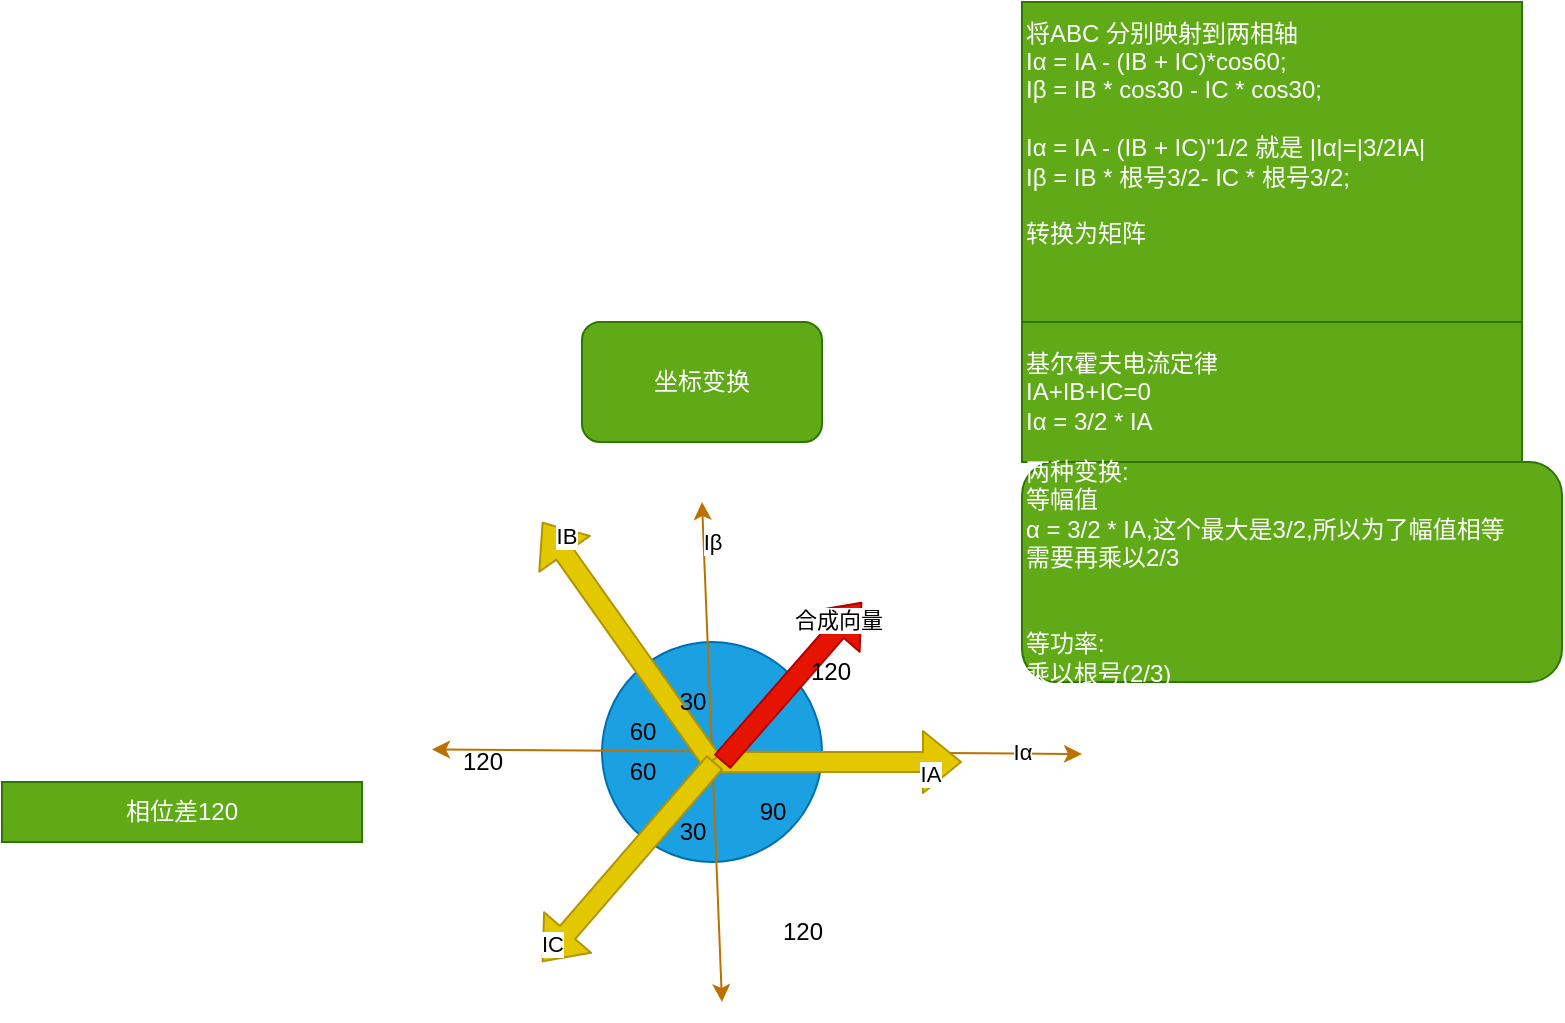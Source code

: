 <mxfile>
    <diagram id="qlJ_CE6AVmLfCX2bwy8E" name="第 1 页">
        <mxGraphModel dx="838" dy="664" grid="1" gridSize="10" guides="1" tooltips="1" connect="1" arrows="1" fold="1" page="1" pageScale="1" pageWidth="827" pageHeight="1169" math="0" shadow="0">
            <root>
                <mxCell id="0"/>
                <mxCell id="1" parent="0"/>
                <mxCell id="2" value="基尔霍夫电流定律&lt;br&gt;IA+IB+IC=0&lt;br&gt;Iα = 3/2 * IA" style="text;html=1;strokeColor=#2D7600;fillColor=#60a917;align=left;verticalAlign=middle;whiteSpace=wrap;rounded=0;fontColor=#ffffff;" parent="1" vertex="1">
                    <mxGeometry x="530" y="200" width="250" height="70" as="geometry"/>
                </mxCell>
                <mxCell id="8" value="相位差120" style="text;html=1;strokeColor=#2D7600;fillColor=#60a917;align=center;verticalAlign=middle;whiteSpace=wrap;rounded=0;fontColor=#ffffff;" parent="1" vertex="1">
                    <mxGeometry x="20" y="430" width="180" height="30" as="geometry"/>
                </mxCell>
                <mxCell id="9" value="&lt;div style=&quot;&quot;&gt;将ABC 分别映射到两相轴&lt;/div&gt;&lt;div style=&quot;&quot;&gt;&lt;span style=&quot;background-color: initial;&quot;&gt;Iα = IA - (IB + IC)*cos60;&lt;/span&gt;&lt;br&gt;&lt;/div&gt;&lt;div style=&quot;&quot;&gt;&lt;span style=&quot;&quot;&gt;Iβ = IB * cos30 - IC * cos30;&lt;/span&gt;&lt;/div&gt;&lt;div style=&quot;&quot;&gt;&lt;span style=&quot;&quot;&gt;&lt;br&gt;&lt;/span&gt;&lt;/div&gt;&lt;div style=&quot;&quot;&gt;&lt;div&gt;&lt;span style=&quot;background-color: initial;&quot;&gt;Iα = IA - (IB + IC)&quot;1/2 就是 |Iα|=|3/2IA|&lt;/span&gt;&lt;br&gt;&lt;/div&gt;&lt;div&gt;&lt;span style=&quot;&quot;&gt;Iβ = IB * 根号3/2- IC * 根号3/2;&lt;/span&gt;&lt;/div&gt;&lt;/div&gt;&lt;div style=&quot;&quot;&gt;&lt;br&gt;&lt;/div&gt;&lt;div style=&quot;&quot;&gt;&lt;span style=&quot;&quot;&gt;转换为矩阵&lt;/span&gt;&lt;/div&gt;&lt;div style=&quot;&quot;&gt;&lt;span style=&quot;&quot;&gt;&lt;br&gt;&lt;/span&gt;&lt;/div&gt;&lt;div style=&quot;&quot;&gt;&lt;br&gt;&lt;/div&gt;" style="text;html=1;strokeColor=#2D7600;fillColor=#60a917;align=left;verticalAlign=middle;whiteSpace=wrap;rounded=0;fontColor=#ffffff;" parent="1" vertex="1">
                    <mxGeometry x="530" y="40" width="250" height="160" as="geometry"/>
                </mxCell>
                <mxCell id="15" value="" style="ellipse;whiteSpace=wrap;html=1;aspect=fixed;fillColor=#1ba1e2;fontColor=#ffffff;strokeColor=#006EAF;" parent="1" vertex="1">
                    <mxGeometry x="320" y="360" width="110" height="110" as="geometry"/>
                </mxCell>
                <mxCell id="16" value="" style="endArrow=classic;startArrow=classic;html=1;fillColor=#f0a30a;strokeColor=#BD7000;" parent="1" edge="1">
                    <mxGeometry width="50" height="50" relative="1" as="geometry">
                        <mxPoint x="235" y="413.69" as="sourcePoint"/>
                        <mxPoint x="560" y="416" as="targetPoint"/>
                    </mxGeometry>
                </mxCell>
                <mxCell id="25" value="Iα" style="edgeLabel;html=1;align=center;verticalAlign=middle;resizable=0;points=[];" parent="16" vertex="1" connectable="0">
                    <mxGeometry x="0.96" y="3" relative="1" as="geometry">
                        <mxPoint x="-24" y="2" as="offset"/>
                    </mxGeometry>
                </mxCell>
                <mxCell id="17" value="" style="endArrow=classic;startArrow=classic;html=1;fillColor=#f0a30a;strokeColor=#BD7000;" parent="1" edge="1">
                    <mxGeometry width="50" height="50" relative="1" as="geometry">
                        <mxPoint x="370" y="290" as="sourcePoint"/>
                        <mxPoint x="380" y="540" as="targetPoint"/>
                    </mxGeometry>
                </mxCell>
                <mxCell id="26" value="Iβ" style="edgeLabel;html=1;align=center;verticalAlign=middle;resizable=0;points=[];" parent="17" vertex="1" connectable="0">
                    <mxGeometry x="-0.964" y="-2" relative="1" as="geometry">
                        <mxPoint x="7" y="15" as="offset"/>
                    </mxGeometry>
                </mxCell>
                <mxCell id="18" value="" style="shape=flexArrow;endArrow=classic;html=1;fillColor=#e3c800;strokeColor=#B09500;" parent="1" edge="1">
                    <mxGeometry width="50" height="50" relative="1" as="geometry">
                        <mxPoint x="370" y="420" as="sourcePoint"/>
                        <mxPoint x="500" y="420" as="targetPoint"/>
                    </mxGeometry>
                </mxCell>
                <mxCell id="22" value="IA" style="edgeLabel;html=1;align=center;verticalAlign=middle;resizable=0;points=[];" parent="18" vertex="1" connectable="0">
                    <mxGeometry x="0.757" y="-6" relative="1" as="geometry">
                        <mxPoint as="offset"/>
                    </mxGeometry>
                </mxCell>
                <mxCell id="19" value="" style="shape=flexArrow;endArrow=classic;html=1;fillColor=#e3c800;strokeColor=#B09500;" parent="1" edge="1">
                    <mxGeometry width="50" height="50" relative="1" as="geometry">
                        <mxPoint x="375" y="420" as="sourcePoint"/>
                        <mxPoint x="290" y="300" as="targetPoint"/>
                    </mxGeometry>
                </mxCell>
                <mxCell id="21" value="IB" style="edgeLabel;html=1;align=center;verticalAlign=middle;resizable=0;points=[];" parent="19" vertex="1" connectable="0">
                    <mxGeometry x="0.835" y="-6" relative="1" as="geometry">
                        <mxPoint as="offset"/>
                    </mxGeometry>
                </mxCell>
                <mxCell id="20" value="" style="shape=flexArrow;endArrow=classic;html=1;fillColor=#e3c800;strokeColor=#B09500;" parent="1" edge="1">
                    <mxGeometry width="50" height="50" relative="1" as="geometry">
                        <mxPoint x="376.5" y="420" as="sourcePoint"/>
                        <mxPoint x="290" y="520" as="targetPoint"/>
                    </mxGeometry>
                </mxCell>
                <mxCell id="23" value="IC" style="edgeLabel;html=1;align=center;verticalAlign=middle;resizable=0;points=[];" parent="20" vertex="1" connectable="0">
                    <mxGeometry x="0.845" y="-3" relative="1" as="geometry">
                        <mxPoint as="offset"/>
                    </mxGeometry>
                </mxCell>
                <mxCell id="27" value="" style="shape=flexArrow;endArrow=classic;html=1;fillColor=#e51400;strokeColor=#B20000;" parent="1" edge="1">
                    <mxGeometry width="50" height="50" relative="1" as="geometry">
                        <mxPoint x="380" y="420" as="sourcePoint"/>
                        <mxPoint x="450" y="340" as="targetPoint"/>
                    </mxGeometry>
                </mxCell>
                <mxCell id="29" value="合成向量" style="edgeLabel;html=1;align=center;verticalAlign=middle;resizable=0;points=[];" parent="27" vertex="1" connectable="0">
                    <mxGeometry x="0.719" y="3" relative="1" as="geometry">
                        <mxPoint as="offset"/>
                    </mxGeometry>
                </mxCell>
                <mxCell id="31" value="30" style="text;html=1;align=center;verticalAlign=middle;resizable=0;points=[];autosize=1;strokeColor=none;fillColor=none;" parent="1" vertex="1">
                    <mxGeometry x="345" y="375" width="40" height="30" as="geometry"/>
                </mxCell>
                <mxCell id="33" value="90" style="text;html=1;align=center;verticalAlign=middle;resizable=0;points=[];autosize=1;strokeColor=none;fillColor=none;" parent="1" vertex="1">
                    <mxGeometry x="385" y="430" width="40" height="30" as="geometry"/>
                </mxCell>
                <mxCell id="34" value="60" style="text;html=1;align=center;verticalAlign=middle;resizable=0;points=[];autosize=1;strokeColor=none;fillColor=none;" parent="1" vertex="1">
                    <mxGeometry x="320" y="390" width="40" height="30" as="geometry"/>
                </mxCell>
                <mxCell id="35" value="30" style="text;html=1;align=center;verticalAlign=middle;resizable=0;points=[];autosize=1;strokeColor=none;fillColor=none;" parent="1" vertex="1">
                    <mxGeometry x="345" y="440" width="40" height="30" as="geometry"/>
                </mxCell>
                <mxCell id="36" value="60" style="text;html=1;align=center;verticalAlign=middle;resizable=0;points=[];autosize=1;strokeColor=none;fillColor=none;" parent="1" vertex="1">
                    <mxGeometry x="320" y="410" width="40" height="30" as="geometry"/>
                </mxCell>
                <mxCell id="37" value="120" style="text;html=1;align=center;verticalAlign=middle;resizable=0;points=[];autosize=1;strokeColor=none;fillColor=none;" parent="1" vertex="1">
                    <mxGeometry x="400" y="490" width="40" height="30" as="geometry"/>
                </mxCell>
                <mxCell id="38" value="120" style="text;html=1;align=center;verticalAlign=middle;resizable=0;points=[];autosize=1;strokeColor=none;fillColor=none;" parent="1" vertex="1">
                    <mxGeometry x="240" y="405" width="40" height="30" as="geometry"/>
                </mxCell>
                <mxCell id="39" value="120" style="text;html=1;align=center;verticalAlign=middle;resizable=0;points=[];autosize=1;strokeColor=none;fillColor=none;" parent="1" vertex="1">
                    <mxGeometry x="414" y="360" width="40" height="30" as="geometry"/>
                </mxCell>
                <mxCell id="40" value="坐标变换" style="rounded=1;whiteSpace=wrap;html=1;fillColor=#60a917;fontColor=#ffffff;strokeColor=#2D7600;" parent="1" vertex="1">
                    <mxGeometry x="310" y="200" width="120" height="60" as="geometry"/>
                </mxCell>
                <mxCell id="41" value="两种变换:&lt;br&gt;等幅值&lt;br&gt;&lt;span style=&quot;&quot;&gt;α = 3/2 * IA,这个最大是3/2,所以为了幅值相等&lt;br&gt;&lt;div style=&quot;&quot;&gt;&lt;span style=&quot;background-color: initial;&quot;&gt;需要再乘以2/3&lt;/span&gt;&lt;/div&gt;&lt;/span&gt;&lt;br&gt;&lt;br&gt;等功率:&lt;br&gt;乘以根号(2/3)" style="rounded=1;whiteSpace=wrap;html=1;fillColor=#60a917;fontColor=#ffffff;strokeColor=#2D7600;align=left;" vertex="1" parent="1">
                    <mxGeometry x="530" y="270" width="270" height="110" as="geometry"/>
                </mxCell>
            </root>
        </mxGraphModel>
    </diagram>
</mxfile>